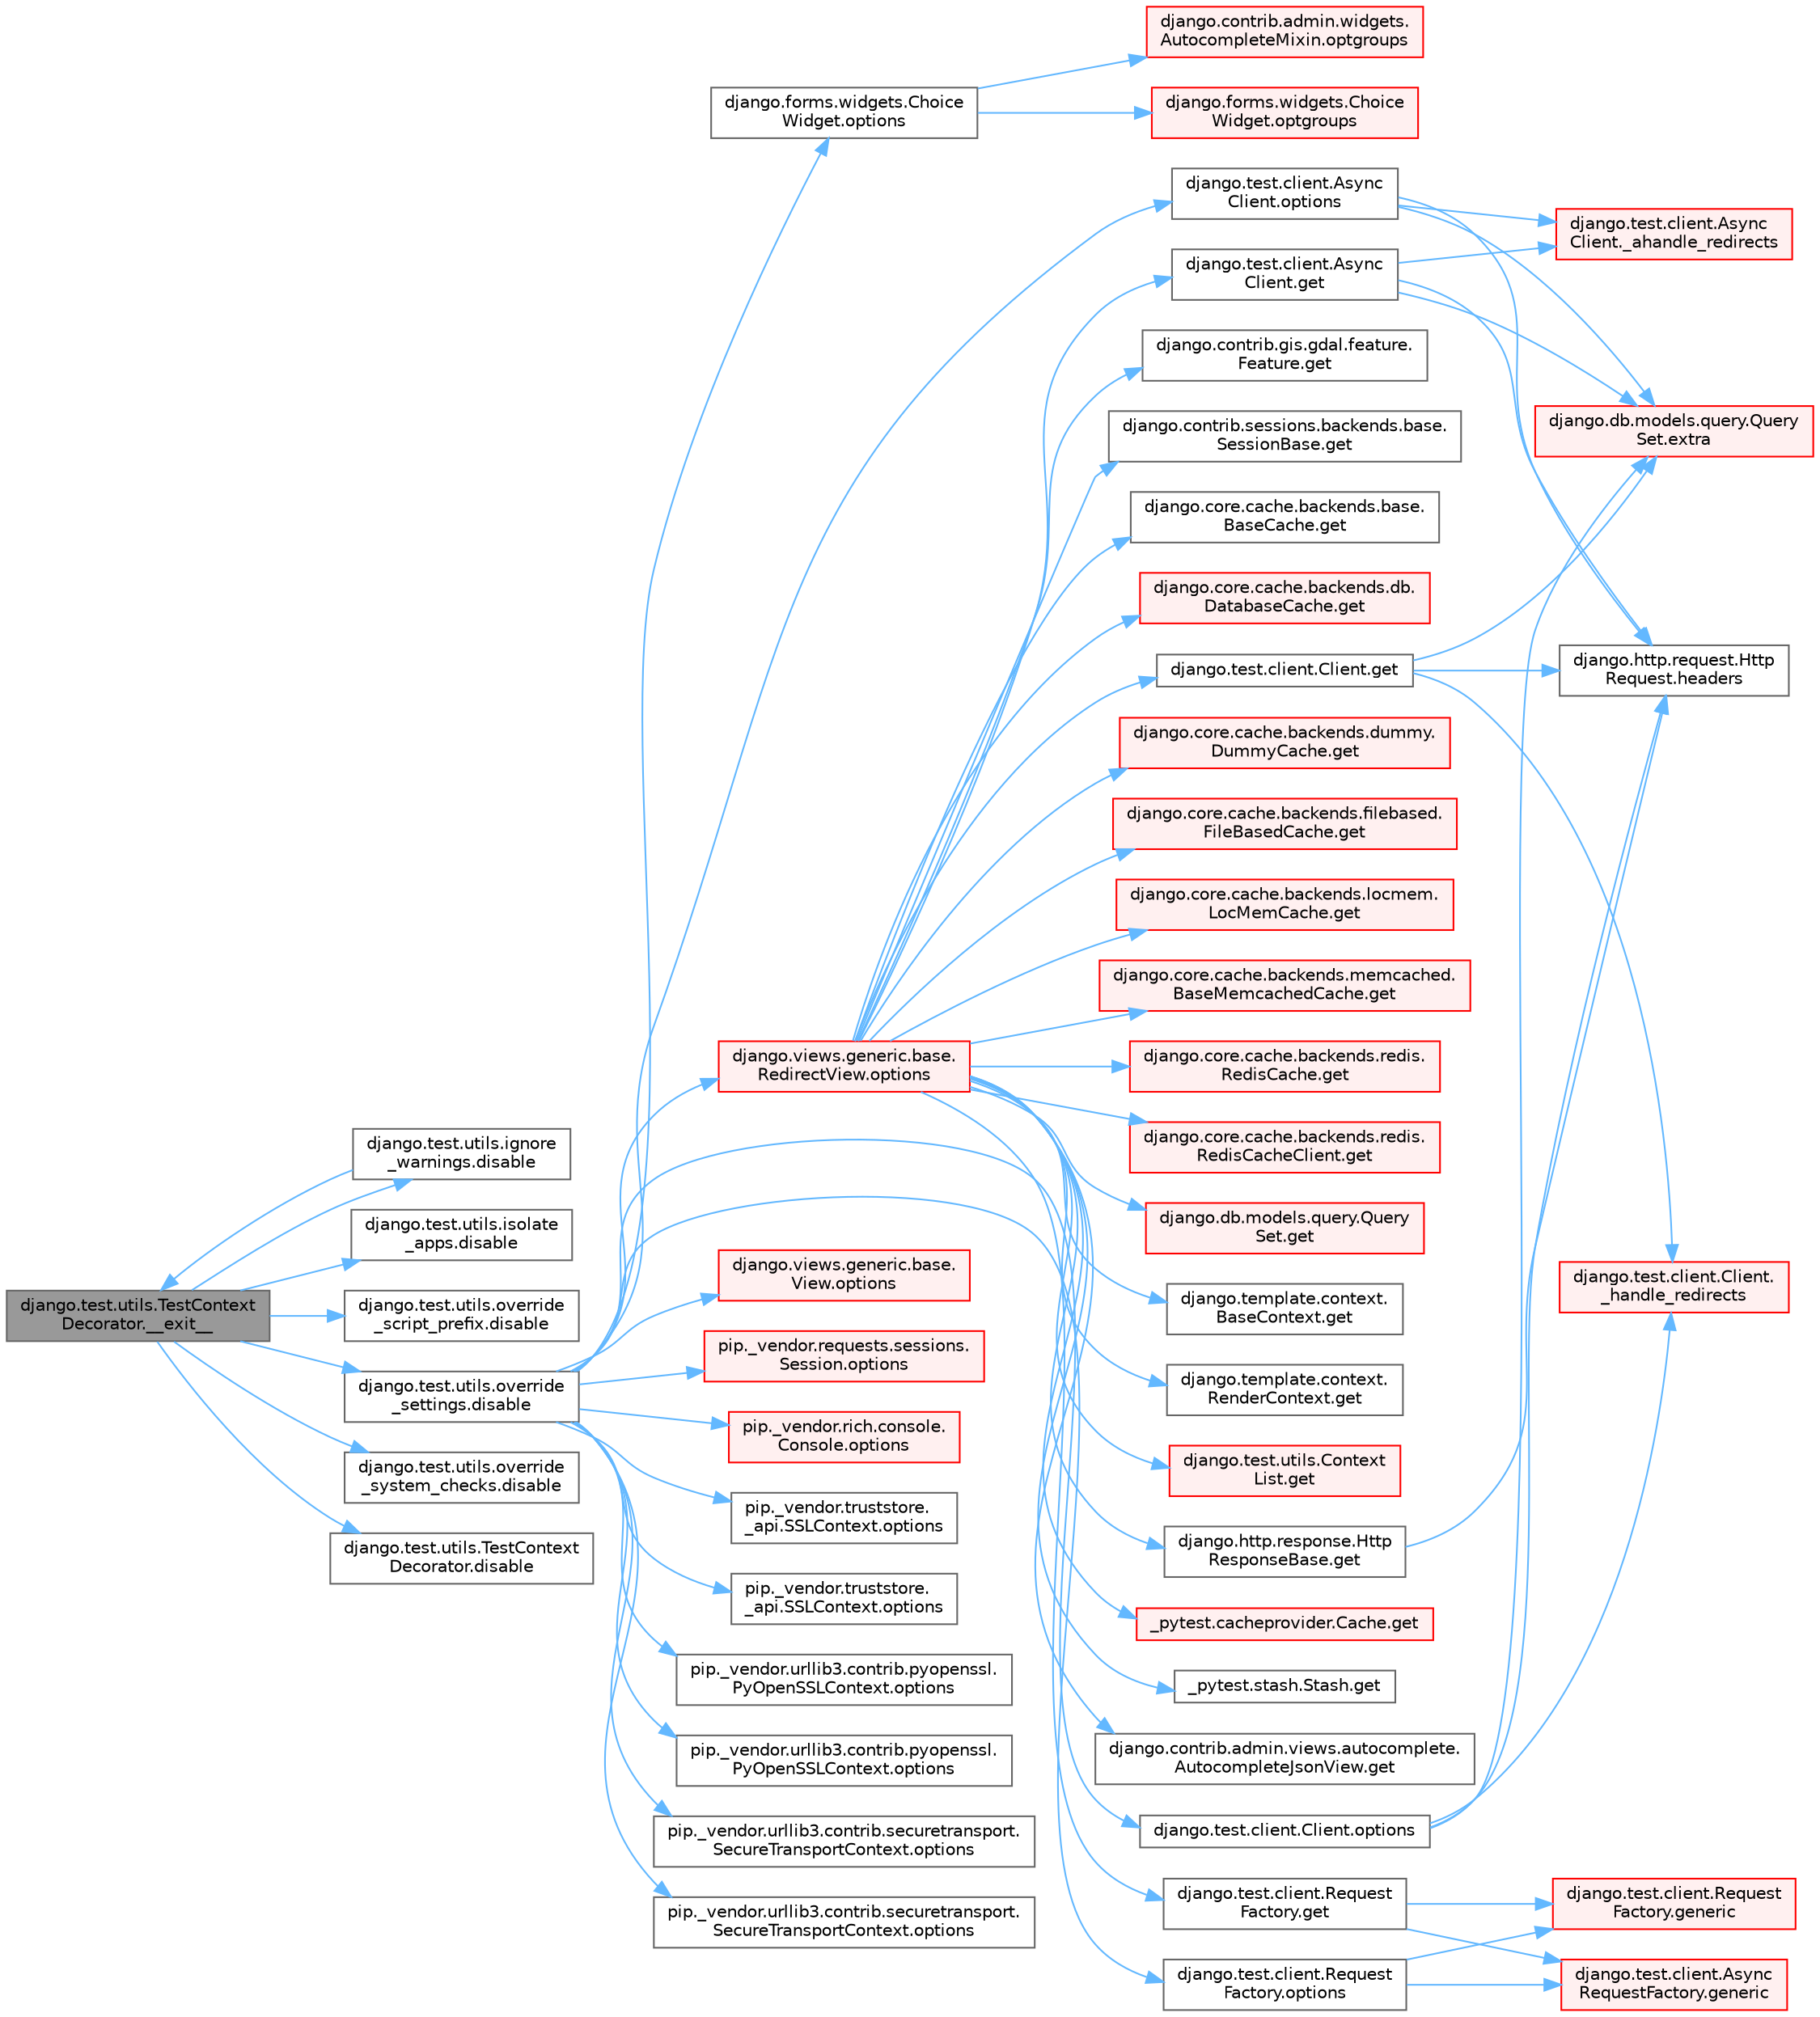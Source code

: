 digraph "django.test.utils.TestContextDecorator.__exit__"
{
 // LATEX_PDF_SIZE
  bgcolor="transparent";
  edge [fontname=Helvetica,fontsize=10,labelfontname=Helvetica,labelfontsize=10];
  node [fontname=Helvetica,fontsize=10,shape=box,height=0.2,width=0.4];
  rankdir="LR";
  Node1 [id="Node000001",label="django.test.utils.TestContext\lDecorator.__exit__",height=0.2,width=0.4,color="gray40", fillcolor="grey60", style="filled", fontcolor="black",tooltip=" "];
  Node1 -> Node2 [id="edge1_Node000001_Node000002",color="steelblue1",style="solid",tooltip=" "];
  Node2 [id="Node000002",label="django.test.utils.ignore\l_warnings.disable",height=0.2,width=0.4,color="grey40", fillcolor="white", style="filled",URL="$classdjango_1_1test_1_1utils_1_1ignore__warnings.html#af1e5bafbbda3277c2402f39db212ca5b",tooltip=" "];
  Node2 -> Node1 [id="edge2_Node000002_Node000001",color="steelblue1",style="solid",tooltip=" "];
  Node1 -> Node3 [id="edge3_Node000001_Node000003",color="steelblue1",style="solid",tooltip=" "];
  Node3 [id="Node000003",label="django.test.utils.isolate\l_apps.disable",height=0.2,width=0.4,color="grey40", fillcolor="white", style="filled",URL="$classdjango_1_1test_1_1utils_1_1isolate__apps.html#aa6e861e7fb291eb6a411ad1b678389ac",tooltip=" "];
  Node1 -> Node4 [id="edge4_Node000001_Node000004",color="steelblue1",style="solid",tooltip=" "];
  Node4 [id="Node000004",label="django.test.utils.override\l_script_prefix.disable",height=0.2,width=0.4,color="grey40", fillcolor="white", style="filled",URL="$classdjango_1_1test_1_1utils_1_1override__script__prefix.html#a4c4ae43c791a42ddb6ba29f52fa231b2",tooltip=" "];
  Node1 -> Node5 [id="edge5_Node000001_Node000005",color="steelblue1",style="solid",tooltip=" "];
  Node5 [id="Node000005",label="django.test.utils.override\l_settings.disable",height=0.2,width=0.4,color="grey40", fillcolor="white", style="filled",URL="$classdjango_1_1test_1_1utils_1_1override__settings.html#a3308964de996d3516f1122d5962fe8ba",tooltip=" "];
  Node5 -> Node6 [id="edge6_Node000005_Node000006",color="steelblue1",style="solid",tooltip=" "];
  Node6 [id="Node000006",label="django.forms.widgets.Choice\lWidget.options",height=0.2,width=0.4,color="grey40", fillcolor="white", style="filled",URL="$classdjango_1_1forms_1_1widgets_1_1_choice_widget.html#a8575b90386fc2027f38ea00133cef250",tooltip=" "];
  Node6 -> Node7 [id="edge7_Node000006_Node000007",color="steelblue1",style="solid",tooltip=" "];
  Node7 [id="Node000007",label="django.contrib.admin.widgets.\lAutocompleteMixin.optgroups",height=0.2,width=0.4,color="red", fillcolor="#FFF0F0", style="filled",URL="$classdjango_1_1contrib_1_1admin_1_1widgets_1_1_autocomplete_mixin.html#a638ff1cf500030285676b090c8eee8f9",tooltip=" "];
  Node6 -> Node1931 [id="edge8_Node000006_Node001931",color="steelblue1",style="solid",tooltip=" "];
  Node1931 [id="Node001931",label="django.forms.widgets.Choice\lWidget.optgroups",height=0.2,width=0.4,color="red", fillcolor="#FFF0F0", style="filled",URL="$classdjango_1_1forms_1_1widgets_1_1_choice_widget.html#af1d09b0d42de6f6f30d2f9d577cf2fb4",tooltip=" "];
  Node5 -> Node261 [id="edge9_Node000005_Node000261",color="steelblue1",style="solid",tooltip=" "];
  Node261 [id="Node000261",label="django.test.client.Async\lClient.options",height=0.2,width=0.4,color="grey40", fillcolor="white", style="filled",URL="$classdjango_1_1test_1_1client_1_1_async_client.html#a84509c6347cbc018e6335b924ec841a2",tooltip=" "];
  Node261 -> Node262 [id="edge10_Node000261_Node000262",color="steelblue1",style="solid",tooltip=" "];
  Node262 [id="Node000262",label="django.test.client.Async\lClient._ahandle_redirects",height=0.2,width=0.4,color="red", fillcolor="#FFF0F0", style="filled",URL="$classdjango_1_1test_1_1client_1_1_async_client.html#a8740fe0dc39e7fe74e515be78449ee76",tooltip=" "];
  Node261 -> Node1232 [id="edge11_Node000261_Node001232",color="steelblue1",style="solid",tooltip=" "];
  Node1232 [id="Node001232",label="django.db.models.query.Query\lSet.extra",height=0.2,width=0.4,color="red", fillcolor="#FFF0F0", style="filled",URL="$classdjango_1_1db_1_1models_1_1query_1_1_query_set.html#ae54983d1fa1ba41e84f20cea946cde79",tooltip=" "];
  Node261 -> Node370 [id="edge12_Node000261_Node000370",color="steelblue1",style="solid",tooltip=" "];
  Node370 [id="Node000370",label="django.http.request.Http\lRequest.headers",height=0.2,width=0.4,color="grey40", fillcolor="white", style="filled",URL="$classdjango_1_1http_1_1request_1_1_http_request.html#a757d86c06e163aa94180817723ce1b9c",tooltip=" "];
  Node5 -> Node1458 [id="edge13_Node000005_Node001458",color="steelblue1",style="solid",tooltip=" "];
  Node1458 [id="Node001458",label="django.test.client.Client.options",height=0.2,width=0.4,color="grey40", fillcolor="white", style="filled",URL="$classdjango_1_1test_1_1client_1_1_client.html#a839ea6375ca2184b3b60550938b6824c",tooltip=" "];
  Node1458 -> Node1459 [id="edge14_Node001458_Node001459",color="steelblue1",style="solid",tooltip=" "];
  Node1459 [id="Node001459",label="django.test.client.Client.\l_handle_redirects",height=0.2,width=0.4,color="red", fillcolor="#FFF0F0", style="filled",URL="$classdjango_1_1test_1_1client_1_1_client.html#a234b328f33c374ad181aa49c6515d469",tooltip=" "];
  Node1458 -> Node1232 [id="edge15_Node001458_Node001232",color="steelblue1",style="solid",tooltip=" "];
  Node1458 -> Node370 [id="edge16_Node001458_Node000370",color="steelblue1",style="solid",tooltip=" "];
  Node5 -> Node1460 [id="edge17_Node000005_Node001460",color="steelblue1",style="solid",tooltip=" "];
  Node1460 [id="Node001460",label="django.test.client.Request\lFactory.options",height=0.2,width=0.4,color="grey40", fillcolor="white", style="filled",URL="$classdjango_1_1test_1_1client_1_1_request_factory.html#a438a7e1be2437d680cd78d11dee77c54",tooltip=" "];
  Node1460 -> Node1461 [id="edge18_Node001460_Node001461",color="steelblue1",style="solid",tooltip=" "];
  Node1461 [id="Node001461",label="django.test.client.Async\lRequestFactory.generic",height=0.2,width=0.4,color="red", fillcolor="#FFF0F0", style="filled",URL="$classdjango_1_1test_1_1client_1_1_async_request_factory.html#a470d6888694e77c09bd7d8bf6d588233",tooltip=" "];
  Node1460 -> Node1463 [id="edge19_Node001460_Node001463",color="steelblue1",style="solid",tooltip=" "];
  Node1463 [id="Node001463",label="django.test.client.Request\lFactory.generic",height=0.2,width=0.4,color="red", fillcolor="#FFF0F0", style="filled",URL="$classdjango_1_1test_1_1client_1_1_request_factory.html#a24740fe264de91d8c4c1205c9172206d",tooltip=" "];
  Node5 -> Node1464 [id="edge20_Node000005_Node001464",color="steelblue1",style="solid",tooltip=" "];
  Node1464 [id="Node001464",label="django.views.generic.base.\lRedirectView.options",height=0.2,width=0.4,color="red", fillcolor="#FFF0F0", style="filled",URL="$classdjango_1_1views_1_1generic_1_1base_1_1_redirect_view.html#a444de156c79647344c987295c47a76e1",tooltip=" "];
  Node1464 -> Node265 [id="edge21_Node001464_Node000265",color="steelblue1",style="solid",tooltip=" "];
  Node265 [id="Node000265",label="_pytest.cacheprovider.Cache.get",height=0.2,width=0.4,color="red", fillcolor="#FFF0F0", style="filled",URL="$class__pytest_1_1cacheprovider_1_1_cache.html#a752b42a7c4034371bcd23244b1862148",tooltip=" "];
  Node1464 -> Node267 [id="edge22_Node001464_Node000267",color="steelblue1",style="solid",tooltip=" "];
  Node267 [id="Node000267",label="_pytest.stash.Stash.get",height=0.2,width=0.4,color="grey40", fillcolor="white", style="filled",URL="$class__pytest_1_1stash_1_1_stash.html#a7fec5e28d31d41b05838c98ac277c8c5",tooltip=" "];
  Node1464 -> Node268 [id="edge23_Node001464_Node000268",color="steelblue1",style="solid",tooltip=" "];
  Node268 [id="Node000268",label="django.contrib.admin.views.autocomplete.\lAutocompleteJsonView.get",height=0.2,width=0.4,color="grey40", fillcolor="white", style="filled",URL="$classdjango_1_1contrib_1_1admin_1_1views_1_1autocomplete_1_1_autocomplete_json_view.html#a34a861d7d91bddbce574ab88c184895e",tooltip=" "];
  Node1464 -> Node269 [id="edge24_Node001464_Node000269",color="steelblue1",style="solid",tooltip=" "];
  Node269 [id="Node000269",label="django.contrib.gis.gdal.feature.\lFeature.get",height=0.2,width=0.4,color="grey40", fillcolor="white", style="filled",URL="$classdjango_1_1contrib_1_1gis_1_1gdal_1_1feature_1_1_feature.html#a21986d93135566e82dd6f57de5e37038",tooltip=" "];
  Node1464 -> Node270 [id="edge25_Node001464_Node000270",color="steelblue1",style="solid",tooltip=" "];
  Node270 [id="Node000270",label="django.contrib.sessions.backends.base.\lSessionBase.get",height=0.2,width=0.4,color="grey40", fillcolor="white", style="filled",URL="$classdjango_1_1contrib_1_1sessions_1_1backends_1_1base_1_1_session_base.html#a7d41576dd78ee0cae19d35e409a0dac4",tooltip=" "];
  Node1464 -> Node271 [id="edge26_Node001464_Node000271",color="steelblue1",style="solid",tooltip=" "];
  Node271 [id="Node000271",label="django.core.cache.backends.base.\lBaseCache.get",height=0.2,width=0.4,color="grey40", fillcolor="white", style="filled",URL="$classdjango_1_1core_1_1cache_1_1backends_1_1base_1_1_base_cache.html#a670decaea5fb02f8e13f62c4a8d3b691",tooltip=" "];
  Node1464 -> Node272 [id="edge27_Node001464_Node000272",color="steelblue1",style="solid",tooltip=" "];
  Node272 [id="Node000272",label="django.core.cache.backends.db.\lDatabaseCache.get",height=0.2,width=0.4,color="red", fillcolor="#FFF0F0", style="filled",URL="$classdjango_1_1core_1_1cache_1_1backends_1_1db_1_1_database_cache.html#ab7c8bab4308c7ceac722a940914fedf1",tooltip=" "];
  Node1464 -> Node274 [id="edge28_Node001464_Node000274",color="steelblue1",style="solid",tooltip=" "];
  Node274 [id="Node000274",label="django.core.cache.backends.dummy.\lDummyCache.get",height=0.2,width=0.4,color="red", fillcolor="#FFF0F0", style="filled",URL="$classdjango_1_1core_1_1cache_1_1backends_1_1dummy_1_1_dummy_cache.html#a91db0f78eeef15ccb77c8c518e12de81",tooltip=" "];
  Node1464 -> Node1465 [id="edge29_Node001464_Node001465",color="steelblue1",style="solid",tooltip=" "];
  Node1465 [id="Node001465",label="django.core.cache.backends.filebased.\lFileBasedCache.get",height=0.2,width=0.4,color="red", fillcolor="#FFF0F0", style="filled",URL="$classdjango_1_1core_1_1cache_1_1backends_1_1filebased_1_1_file_based_cache.html#a81478fa25dd545d6e223f4e3d6760646",tooltip=" "];
  Node1464 -> Node1721 [id="edge30_Node001464_Node001721",color="steelblue1",style="solid",tooltip=" "];
  Node1721 [id="Node001721",label="django.core.cache.backends.locmem.\lLocMemCache.get",height=0.2,width=0.4,color="red", fillcolor="#FFF0F0", style="filled",URL="$classdjango_1_1core_1_1cache_1_1backends_1_1locmem_1_1_loc_mem_cache.html#aeb7aff9d132188d4b106f42045eaf803",tooltip=" "];
  Node1464 -> Node1723 [id="edge31_Node001464_Node001723",color="steelblue1",style="solid",tooltip=" "];
  Node1723 [id="Node001723",label="django.core.cache.backends.memcached.\lBaseMemcachedCache.get",height=0.2,width=0.4,color="red", fillcolor="#FFF0F0", style="filled",URL="$classdjango_1_1core_1_1cache_1_1backends_1_1memcached_1_1_base_memcached_cache.html#ad5e6be20ce407cf4548603d3b413c56e",tooltip=" "];
  Node1464 -> Node1724 [id="edge32_Node001464_Node001724",color="steelblue1",style="solid",tooltip=" "];
  Node1724 [id="Node001724",label="django.core.cache.backends.redis.\lRedisCache.get",height=0.2,width=0.4,color="red", fillcolor="#FFF0F0", style="filled",URL="$classdjango_1_1core_1_1cache_1_1backends_1_1redis_1_1_redis_cache.html#ac5ae812bc82909854e7658e31c37fdcb",tooltip=" "];
  Node1464 -> Node1725 [id="edge33_Node001464_Node001725",color="steelblue1",style="solid",tooltip=" "];
  Node1725 [id="Node001725",label="django.core.cache.backends.redis.\lRedisCacheClient.get",height=0.2,width=0.4,color="red", fillcolor="#FFF0F0", style="filled",URL="$classdjango_1_1core_1_1cache_1_1backends_1_1redis_1_1_redis_cache_client.html#aa437370e2a6efba9f9cdf9beb76611ea",tooltip=" "];
  Node1464 -> Node1726 [id="edge34_Node001464_Node001726",color="steelblue1",style="solid",tooltip=" "];
  Node1726 [id="Node001726",label="django.db.models.query.Query\lSet.get",height=0.2,width=0.4,color="red", fillcolor="#FFF0F0", style="filled",URL="$classdjango_1_1db_1_1models_1_1query_1_1_query_set.html#afe9afa909843984d4fa4c2555f0f1310",tooltip=" "];
  Node1464 -> Node1749 [id="edge35_Node001464_Node001749",color="steelblue1",style="solid",tooltip=" "];
  Node1749 [id="Node001749",label="django.http.response.Http\lResponseBase.get",height=0.2,width=0.4,color="grey40", fillcolor="white", style="filled",URL="$classdjango_1_1http_1_1response_1_1_http_response_base.html#ae2baff89ce088ff5c75d643fbbe62a1d",tooltip=" "];
  Node1749 -> Node370 [id="edge36_Node001749_Node000370",color="steelblue1",style="solid",tooltip=" "];
  Node1464 -> Node1750 [id="edge37_Node001464_Node001750",color="steelblue1",style="solid",tooltip=" "];
  Node1750 [id="Node001750",label="django.template.context.\lBaseContext.get",height=0.2,width=0.4,color="grey40", fillcolor="white", style="filled",URL="$classdjango_1_1template_1_1context_1_1_base_context.html#aa6bca4c3b5ae1ea243543be4c63cba66",tooltip=" "];
  Node1464 -> Node1751 [id="edge38_Node001464_Node001751",color="steelblue1",style="solid",tooltip=" "];
  Node1751 [id="Node001751",label="django.template.context.\lRenderContext.get",height=0.2,width=0.4,color="grey40", fillcolor="white", style="filled",URL="$classdjango_1_1template_1_1context_1_1_render_context.html#a5d75cc6852de769dbc5d5812ee293920",tooltip=" "];
  Node1464 -> Node1752 [id="edge39_Node001464_Node001752",color="steelblue1",style="solid",tooltip=" "];
  Node1752 [id="Node001752",label="django.test.client.Async\lClient.get",height=0.2,width=0.4,color="grey40", fillcolor="white", style="filled",URL="$classdjango_1_1test_1_1client_1_1_async_client.html#ac0d5bba8e7175389ee57c8dfe5d79413",tooltip=" "];
  Node1752 -> Node262 [id="edge40_Node001752_Node000262",color="steelblue1",style="solid",tooltip=" "];
  Node1752 -> Node1232 [id="edge41_Node001752_Node001232",color="steelblue1",style="solid",tooltip=" "];
  Node1752 -> Node370 [id="edge42_Node001752_Node000370",color="steelblue1",style="solid",tooltip=" "];
  Node1464 -> Node1753 [id="edge43_Node001464_Node001753",color="steelblue1",style="solid",tooltip=" "];
  Node1753 [id="Node001753",label="django.test.client.Client.get",height=0.2,width=0.4,color="grey40", fillcolor="white", style="filled",URL="$classdjango_1_1test_1_1client_1_1_client.html#a7aed7a3986cc017e8c62922005d98305",tooltip=" "];
  Node1753 -> Node1459 [id="edge44_Node001753_Node001459",color="steelblue1",style="solid",tooltip=" "];
  Node1753 -> Node1232 [id="edge45_Node001753_Node001232",color="steelblue1",style="solid",tooltip=" "];
  Node1753 -> Node370 [id="edge46_Node001753_Node000370",color="steelblue1",style="solid",tooltip=" "];
  Node1464 -> Node1754 [id="edge47_Node001464_Node001754",color="steelblue1",style="solid",tooltip=" "];
  Node1754 [id="Node001754",label="django.test.client.Request\lFactory.get",height=0.2,width=0.4,color="grey40", fillcolor="white", style="filled",URL="$classdjango_1_1test_1_1client_1_1_request_factory.html#af1604d8bd1d1639f245d371c186a3261",tooltip=" "];
  Node1754 -> Node1461 [id="edge48_Node001754_Node001461",color="steelblue1",style="solid",tooltip=" "];
  Node1754 -> Node1463 [id="edge49_Node001754_Node001463",color="steelblue1",style="solid",tooltip=" "];
  Node1464 -> Node1755 [id="edge50_Node001464_Node001755",color="steelblue1",style="solid",tooltip=" "];
  Node1755 [id="Node001755",label="django.test.utils.Context\lList.get",height=0.2,width=0.4,color="red", fillcolor="#FFF0F0", style="filled",URL="$classdjango_1_1test_1_1utils_1_1_context_list.html#a1797663a8ac92f44dcb9ad281a896842",tooltip=" "];
  Node5 -> Node1652 [id="edge51_Node000005_Node001652",color="steelblue1",style="solid",tooltip=" "];
  Node1652 [id="Node001652",label="django.views.generic.base.\lView.options",height=0.2,width=0.4,color="red", fillcolor="#FFF0F0", style="filled",URL="$classdjango_1_1views_1_1generic_1_1base_1_1_view.html#a4d1dc440a5bae11bd7859d20ca9948e1",tooltip=" "];
  Node5 -> Node1655 [id="edge52_Node000005_Node001655",color="steelblue1",style="solid",tooltip=" "];
  Node1655 [id="Node001655",label="pip._vendor.requests.sessions.\lSession.options",height=0.2,width=0.4,color="red", fillcolor="#FFF0F0", style="filled",URL="$classpip_1_1__vendor_1_1requests_1_1sessions_1_1_session.html#a210270880f90521b3b3014748ecd87e9",tooltip=" "];
  Node5 -> Node1656 [id="edge53_Node000005_Node001656",color="steelblue1",style="solid",tooltip=" "];
  Node1656 [id="Node001656",label="pip._vendor.rich.console.\lConsole.options",height=0.2,width=0.4,color="red", fillcolor="#FFF0F0", style="filled",URL="$classpip_1_1__vendor_1_1rich_1_1console_1_1_console.html#a41c8efe30ea45a9a4a3f8c34c688fe00",tooltip=" "];
  Node5 -> Node1693 [id="edge54_Node000005_Node001693",color="steelblue1",style="solid",tooltip=" "];
  Node1693 [id="Node001693",label="pip._vendor.truststore.\l_api.SSLContext.options",height=0.2,width=0.4,color="grey40", fillcolor="white", style="filled",URL="$classpip_1_1__vendor_1_1truststore_1_1__api_1_1_s_s_l_context.html#a6755b8a82c0de77273744b73a826678d",tooltip=" "];
  Node5 -> Node1694 [id="edge55_Node000005_Node001694",color="steelblue1",style="solid",tooltip=" "];
  Node1694 [id="Node001694",label="pip._vendor.truststore.\l_api.SSLContext.options",height=0.2,width=0.4,color="grey40", fillcolor="white", style="filled",URL="$classpip_1_1__vendor_1_1truststore_1_1__api_1_1_s_s_l_context.html#a90bd5b81f087b6628b2f681ce6cffcd6",tooltip=" "];
  Node5 -> Node1695 [id="edge56_Node000005_Node001695",color="steelblue1",style="solid",tooltip=" "];
  Node1695 [id="Node001695",label="pip._vendor.urllib3.contrib.pyopenssl.\lPyOpenSSLContext.options",height=0.2,width=0.4,color="grey40", fillcolor="white", style="filled",URL="$classpip_1_1__vendor_1_1urllib3_1_1contrib_1_1pyopenssl_1_1_py_open_s_s_l_context.html#a3f539cc9d4b91d2fb90d7f8aef3810c1",tooltip=" "];
  Node5 -> Node1696 [id="edge57_Node000005_Node001696",color="steelblue1",style="solid",tooltip=" "];
  Node1696 [id="Node001696",label="pip._vendor.urllib3.contrib.pyopenssl.\lPyOpenSSLContext.options",height=0.2,width=0.4,color="grey40", fillcolor="white", style="filled",URL="$classpip_1_1__vendor_1_1urllib3_1_1contrib_1_1pyopenssl_1_1_py_open_s_s_l_context.html#a8475fc4f3e83d92654b066a9422908dc",tooltip=" "];
  Node5 -> Node1697 [id="edge58_Node000005_Node001697",color="steelblue1",style="solid",tooltip=" "];
  Node1697 [id="Node001697",label="pip._vendor.urllib3.contrib.securetransport.\lSecureTransportContext.options",height=0.2,width=0.4,color="grey40", fillcolor="white", style="filled",URL="$classpip_1_1__vendor_1_1urllib3_1_1contrib_1_1securetransport_1_1_secure_transport_context.html#ae19920941647ed0b43e0ed7d96e12457",tooltip=" "];
  Node5 -> Node1698 [id="edge59_Node000005_Node001698",color="steelblue1",style="solid",tooltip=" "];
  Node1698 [id="Node001698",label="pip._vendor.urllib3.contrib.securetransport.\lSecureTransportContext.options",height=0.2,width=0.4,color="grey40", fillcolor="white", style="filled",URL="$classpip_1_1__vendor_1_1urllib3_1_1contrib_1_1securetransport_1_1_secure_transport_context.html#acf6c1ec11ca09e30c9c70d7dc26afacd",tooltip=" "];
  Node1 -> Node2650 [id="edge60_Node000001_Node002650",color="steelblue1",style="solid",tooltip=" "];
  Node2650 [id="Node002650",label="django.test.utils.override\l_system_checks.disable",height=0.2,width=0.4,color="grey40", fillcolor="white", style="filled",URL="$classdjango_1_1test_1_1utils_1_1override__system__checks.html#a09c8d27c17f549e99207253090f4573d",tooltip=" "];
  Node1 -> Node2651 [id="edge61_Node000001_Node002651",color="steelblue1",style="solid",tooltip=" "];
  Node2651 [id="Node002651",label="django.test.utils.TestContext\lDecorator.disable",height=0.2,width=0.4,color="grey40", fillcolor="white", style="filled",URL="$classdjango_1_1test_1_1utils_1_1_test_context_decorator.html#a2dbf729a5c5bc9bbac2352fdfd11d64e",tooltip=" "];
}
